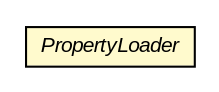 #!/usr/local/bin/dot
#
# Class diagram 
# Generated by UMLGraph version R5_6-24-gf6e263 (http://www.umlgraph.org/)
#

digraph G {
	edge [fontname="arial",fontsize=10,labelfontname="arial",labelfontsize=10];
	node [fontname="arial",fontsize=10,shape=plaintext];
	nodesep=0.25;
	ranksep=0.5;
	// org.miloss.fgsms.common.PropertyLoader
	c894829 [label=<<table title="org.miloss.fgsms.common.PropertyLoader" border="0" cellborder="1" cellspacing="0" cellpadding="2" port="p" bgcolor="lemonChiffon" href="./PropertyLoader.html">
		<tr><td><table border="0" cellspacing="0" cellpadding="1">
<tr><td align="center" balign="center"><font face="arial italic"> PropertyLoader </font></td></tr>
		</table></td></tr>
		</table>>, URL="./PropertyLoader.html", fontname="arial", fontcolor="black", fontsize=10.0];
}

